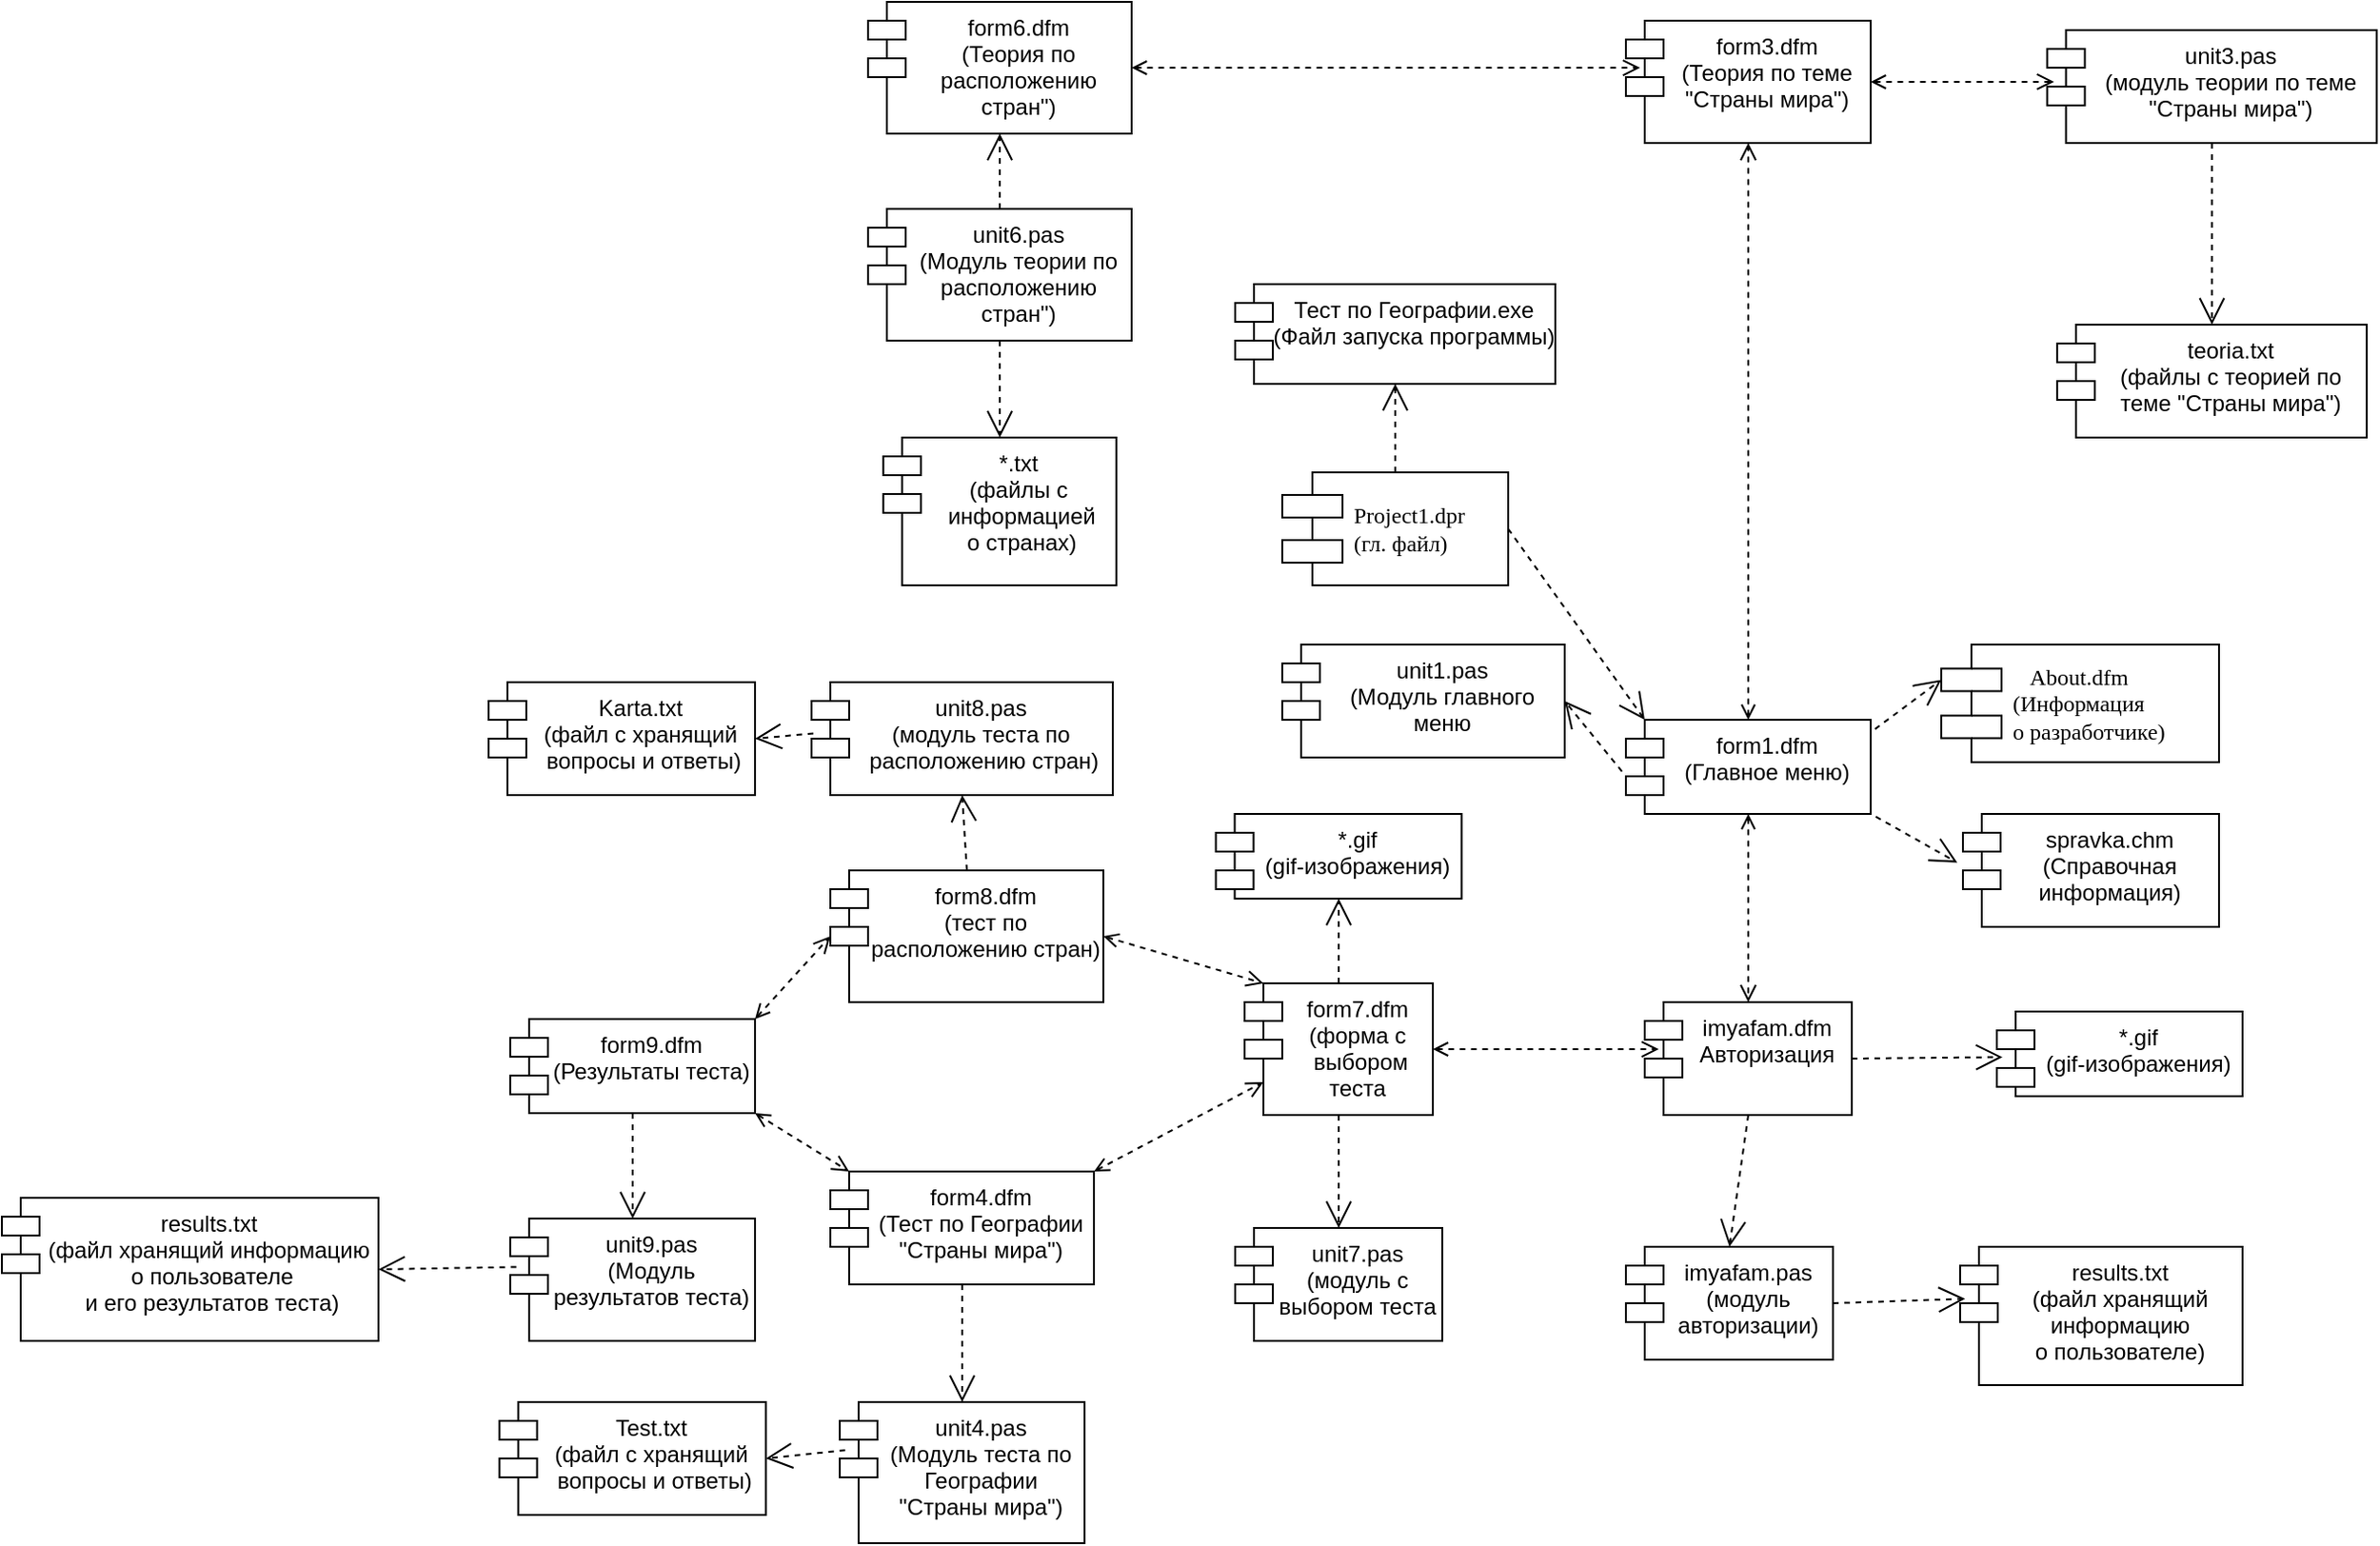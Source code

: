 <mxfile version="16.4.3" type="device"><diagram name="Page-1" id="5f0bae14-7c28-e335-631c-24af17079c00"><mxGraphModel dx="2697" dy="891" grid="1" gridSize="10" guides="1" tooltips="1" connect="1" arrows="1" fold="1" page="1" pageScale="1" pageWidth="1100" pageHeight="850" background="none" math="0" shadow="0"><root><mxCell id="0"/><mxCell id="1" parent="0"/><mxCell id="39150e848f15840c-5" value="Project1.dpr&lt;br&gt;(гл. файл)" style="shape=component;align=left;spacingLeft=36;rounded=0;shadow=0;comic=0;labelBackgroundColor=none;strokeWidth=1;fontFamily=Verdana;fontSize=12;html=1;" parent="1" vertex="1"><mxGeometry x="430" y="250" width="120" height="60" as="geometry"/></mxCell><mxCell id="39150e848f15840c-7" value="&amp;nbsp; &amp;nbsp;About.dfm&lt;br&gt;(Информация &lt;br&gt;о разработчике)" style="shape=component;align=left;spacingLeft=36;rounded=0;shadow=0;comic=0;labelBackgroundColor=none;strokeWidth=1;fontFamily=Verdana;fontSize=12;html=1;" parent="1" vertex="1"><mxGeometry x="780" y="341.5" width="147.5" height="62.5" as="geometry"/></mxCell><mxCell id="glLmId5JgBpepSk3g5h_-1" value="" style="endArrow=open;endSize=12;dashed=1;html=1;rounded=0;entryX=0;entryY=0.3;entryDx=0;entryDy=0;" parent="1" target="39150e848f15840c-7" edge="1"><mxGeometry width="160" relative="1" as="geometry"><mxPoint x="740" y="390" as="sourcePoint"/><mxPoint x="862.5" y="651.5" as="targetPoint"/></mxGeometry></mxCell><mxCell id="glLmId5JgBpepSk3g5h_-3" value="imyafam.dfm&#10;Авторизация" style="shape=module;align=left;spacingLeft=20;align=center;verticalAlign=top;" parent="1" vertex="1"><mxGeometry x="622.5" y="531.5" width="110" height="60" as="geometry"/></mxCell><mxCell id="glLmId5JgBpepSk3g5h_-7" value="" style="endArrow=open;endSize=12;dashed=1;html=1;rounded=0;exitX=0.5;exitY=1;exitDx=0;exitDy=0;entryX=0.5;entryY=0;entryDx=0;entryDy=0;" parent="1" source="glLmId5JgBpepSk3g5h_-3" target="glLmId5JgBpepSk3g5h_-8" edge="1"><mxGeometry x="0.143" y="13" width="160" relative="1" as="geometry"><mxPoint x="672.5" y="621.5" as="sourcePoint"/><mxPoint x="662.5" y="641.5" as="targetPoint"/><mxPoint as="offset"/></mxGeometry></mxCell><mxCell id="glLmId5JgBpepSk3g5h_-8" value="imyafam.pas&#10;(модуль &#10;авторизации)" style="shape=module;align=left;spacingLeft=20;align=center;verticalAlign=top;" parent="1" vertex="1"><mxGeometry x="612.5" y="661.5" width="110" height="60" as="geometry"/></mxCell><mxCell id="glLmId5JgBpepSk3g5h_-12" value="form3.dfm&#10;(Теория по теме &#10;&quot;Страны мира&quot;)" style="shape=module;align=left;spacingLeft=20;align=center;verticalAlign=top;" parent="1" vertex="1"><mxGeometry x="612.5" y="10" width="130" height="65" as="geometry"/></mxCell><mxCell id="glLmId5JgBpepSk3g5h_-14" value="unit3.pas&#10;(модуль теории по теме &#10;&quot;Страны мира&quot;)" style="shape=module;align=left;spacingLeft=20;align=center;verticalAlign=top;" parent="1" vertex="1"><mxGeometry x="836.25" y="15" width="175" height="60" as="geometry"/></mxCell><mxCell id="glLmId5JgBpepSk3g5h_-16" value="form6.dfm&#10;(Теория по &#10;расположению &#10;стран&quot;)" style="shape=module;align=left;spacingLeft=20;align=center;verticalAlign=top;" parent="1" vertex="1"><mxGeometry x="210" width="140" height="70" as="geometry"/></mxCell><mxCell id="glLmId5JgBpepSk3g5h_-18" value="unit6.pas&#10;(Модуль теории по &#10;расположению &#10;стран&quot;)" style="shape=module;align=left;spacingLeft=20;align=center;verticalAlign=top;" parent="1" vertex="1"><mxGeometry x="210" y="110" width="140" height="70" as="geometry"/></mxCell><mxCell id="glLmId5JgBpepSk3g5h_-20" value="" style="endArrow=open;endSize=12;dashed=1;html=1;rounded=0;exitX=0.5;exitY=1;exitDx=0;exitDy=0;entryX=0.5;entryY=0;entryDx=0;entryDy=0;" parent="1" source="glLmId5JgBpepSk3g5h_-18" target="glLmId5JgBpepSk3g5h_-21" edge="1"><mxGeometry x="-0.333" y="40" width="160" relative="1" as="geometry"><mxPoint x="300" y="290" as="sourcePoint"/><mxPoint x="280" y="230" as="targetPoint"/><mxPoint as="offset"/></mxGeometry></mxCell><mxCell id="glLmId5JgBpepSk3g5h_-21" value="*.txt&#10;(файлы с&#10; информацией&#10; о странах)" style="shape=module;align=left;spacingLeft=20;align=center;verticalAlign=top;" parent="1" vertex="1"><mxGeometry x="218.13" y="231.5" width="123.75" height="78.5" as="geometry"/></mxCell><mxCell id="glLmId5JgBpepSk3g5h_-24" value="" style="endArrow=open;endSize=12;dashed=1;html=1;rounded=0;exitX=0.5;exitY=1;exitDx=0;exitDy=0;entryX=0.5;entryY=0;entryDx=0;entryDy=0;" parent="1" source="glLmId5JgBpepSk3g5h_-14" target="glLmId5JgBpepSk3g5h_-25" edge="1"><mxGeometry width="160" relative="1" as="geometry"><mxPoint x="906.25" y="179" as="sourcePoint"/><mxPoint x="924.25" y="159" as="targetPoint"/></mxGeometry></mxCell><mxCell id="glLmId5JgBpepSk3g5h_-25" value="teoria.txt&#10;(файлы с теорией по &#10;теме &quot;Страны мира&quot;)" style="shape=module;align=left;spacingLeft=20;align=center;verticalAlign=top;" parent="1" vertex="1"><mxGeometry x="841.56" y="171.5" width="164.38" height="60" as="geometry"/></mxCell><mxCell id="cTNGiXUgw2RAQkIGkl-w-4" value="spravka.chm&#10;(Справочная &#10;информация)" style="shape=module;align=left;spacingLeft=20;align=center;verticalAlign=top;" parent="1" vertex="1"><mxGeometry x="791.5" y="431.5" width="136" height="60" as="geometry"/></mxCell><mxCell id="cTNGiXUgw2RAQkIGkl-w-5" value="" style="endArrow=open;endSize=12;dashed=1;html=1;rounded=0;entryX=-0.022;entryY=0.431;entryDx=0;entryDy=0;entryPerimeter=0;" parent="1" target="cTNGiXUgw2RAQkIGkl-w-4" edge="1"><mxGeometry x="0.324" y="-54" width="160" relative="1" as="geometry"><mxPoint x="740" y="430" as="sourcePoint"/><mxPoint x="930" y="511.5" as="targetPoint"/><mxPoint as="offset"/></mxGeometry></mxCell><mxCell id="cTNGiXUgw2RAQkIGkl-w-8" value="form7.dfm&#10;(форма с&#10; выбором &#10;теста" style="shape=module;align=left;spacingLeft=20;align=center;verticalAlign=top;" parent="1" vertex="1"><mxGeometry x="410" y="521.5" width="100" height="70" as="geometry"/></mxCell><mxCell id="cTNGiXUgw2RAQkIGkl-w-10" value="" style="endArrow=open;endSize=12;dashed=1;html=1;rounded=0;exitX=0.5;exitY=1;exitDx=0;exitDy=0;entryX=0.5;entryY=0;entryDx=0;entryDy=0;" parent="1" source="cTNGiXUgw2RAQkIGkl-w-8" target="cTNGiXUgw2RAQkIGkl-w-11" edge="1"><mxGeometry width="160" relative="1" as="geometry"><mxPoint x="430" y="661.5" as="sourcePoint"/><mxPoint x="460" y="651.5" as="targetPoint"/></mxGeometry></mxCell><mxCell id="cTNGiXUgw2RAQkIGkl-w-11" value="unit7.pas&#10;(модуль с &#10;выбором теста" style="shape=module;align=left;spacingLeft=20;align=center;verticalAlign=top;" parent="1" vertex="1"><mxGeometry x="405" y="651.5" width="110" height="60" as="geometry"/></mxCell><mxCell id="cTNGiXUgw2RAQkIGkl-w-12" value="form4.dfm&#10;(Тест по Географии &#10;&quot;Страны мира&quot;)" style="shape=module;align=left;spacingLeft=20;align=center;verticalAlign=top;" parent="1" vertex="1"><mxGeometry x="190" y="621.5" width="140" height="60" as="geometry"/></mxCell><mxCell id="cTNGiXUgw2RAQkIGkl-w-14" value="" style="endArrow=open;endSize=12;dashed=1;html=1;rounded=0;exitX=0.5;exitY=1;exitDx=0;exitDy=0;entryX=0.5;entryY=0;entryDx=0;entryDy=0;" parent="1" source="cTNGiXUgw2RAQkIGkl-w-12" target="cTNGiXUgw2RAQkIGkl-w-15" edge="1"><mxGeometry width="160" relative="1" as="geometry"><mxPoint x="300" y="741.5" as="sourcePoint"/><mxPoint x="260" y="740.5" as="targetPoint"/></mxGeometry></mxCell><mxCell id="cTNGiXUgw2RAQkIGkl-w-15" value="unit4.pas&#10;(Модуль теста по &#10;Географии &#10;&quot;Страны мира&quot;)" style="shape=module;align=left;spacingLeft=20;align=center;verticalAlign=top;" parent="1" vertex="1"><mxGeometry x="195" y="744" width="130" height="75" as="geometry"/></mxCell><mxCell id="cTNGiXUgw2RAQkIGkl-w-16" value="form8.dfm&#10;(тест по &#10;расположению стран)" style="shape=module;align=left;spacingLeft=20;align=center;verticalAlign=top;" parent="1" vertex="1"><mxGeometry x="190" y="461.5" width="145" height="70" as="geometry"/></mxCell><mxCell id="cTNGiXUgw2RAQkIGkl-w-17" value="unit8.pas&#10;(модуль теста по&#10; расположению стран)" style="shape=module;align=left;spacingLeft=20;align=center;verticalAlign=top;" parent="1" vertex="1"><mxGeometry x="180" y="361.5" width="160" height="60" as="geometry"/></mxCell><mxCell id="cTNGiXUgw2RAQkIGkl-w-20" value="form9.dfm&#10;(Результаты теста)" style="shape=module;align=left;spacingLeft=20;align=center;verticalAlign=top;" parent="1" vertex="1"><mxGeometry x="20" y="540.5" width="130" height="50" as="geometry"/></mxCell><mxCell id="cTNGiXUgw2RAQkIGkl-w-23" value="unit9.pas&#10;(Модуль &#10;результатов теста)" style="shape=module;align=left;spacingLeft=20;align=center;verticalAlign=top;" parent="1" vertex="1"><mxGeometry x="20" y="646.5" width="130" height="65" as="geometry"/></mxCell><mxCell id="cTNGiXUgw2RAQkIGkl-w-24" value="" style="endArrow=open;endSize=12;dashed=1;html=1;rounded=0;exitX=0.5;exitY=1;exitDx=0;exitDy=0;entryX=0.5;entryY=0;entryDx=0;entryDy=0;" parent="1" source="cTNGiXUgw2RAQkIGkl-w-20" target="cTNGiXUgw2RAQkIGkl-w-23" edge="1"><mxGeometry width="160" relative="1" as="geometry"><mxPoint x="60" y="741.5" as="sourcePoint"/><mxPoint x="220" y="741.5" as="targetPoint"/></mxGeometry></mxCell><mxCell id="cTNGiXUgw2RAQkIGkl-w-25" value="" style="endArrow=open;endSize=12;dashed=1;html=1;rounded=0;exitX=1;exitY=0.5;exitDx=0;exitDy=0;entryX=0.023;entryY=0.538;entryDx=0;entryDy=0;entryPerimeter=0;" parent="1" source="glLmId5JgBpepSk3g5h_-3" target="cTNGiXUgw2RAQkIGkl-w-26" edge="1"><mxGeometry x="0.264" y="-71" width="160" relative="1" as="geometry"><mxPoint x="820" y="651.5" as="sourcePoint"/><mxPoint x="790" y="561.5" as="targetPoint"/><mxPoint as="offset"/></mxGeometry></mxCell><mxCell id="cTNGiXUgw2RAQkIGkl-w-26" value="*.gif&#10;(gif-изображения)" style="shape=module;align=left;spacingLeft=20;align=center;verticalAlign=top;" parent="1" vertex="1"><mxGeometry x="809.5" y="536.5" width="130.5" height="45" as="geometry"/></mxCell><mxCell id="cTNGiXUgw2RAQkIGkl-w-27" value="*.gif&#10;(gif-изображения)" style="shape=module;align=left;spacingLeft=20;align=center;verticalAlign=top;" parent="1" vertex="1"><mxGeometry x="394.75" y="431.5" width="130.5" height="45" as="geometry"/></mxCell><mxCell id="cTNGiXUgw2RAQkIGkl-w-28" value="" style="endArrow=open;endSize=12;dashed=1;html=1;rounded=0;exitX=0.5;exitY=0;exitDx=0;exitDy=0;entryX=0.5;entryY=1;entryDx=0;entryDy=0;" parent="1" source="cTNGiXUgw2RAQkIGkl-w-8" target="cTNGiXUgw2RAQkIGkl-w-27" edge="1"><mxGeometry x="-0.556" y="-90" width="160" relative="1" as="geometry"><mxPoint x="560" y="741.5" as="sourcePoint"/><mxPoint x="480" y="501.5" as="targetPoint"/><mxPoint y="-1" as="offset"/></mxGeometry></mxCell><mxCell id="cTNGiXUgw2RAQkIGkl-w-38" value="" style="endArrow=open;endSize=12;dashed=1;html=1;rounded=0;exitX=0.5;exitY=0;exitDx=0;exitDy=0;entryX=0.5;entryY=1;entryDx=0;entryDy=0;" parent="1" source="cTNGiXUgw2RAQkIGkl-w-16" target="cTNGiXUgw2RAQkIGkl-w-17" edge="1"><mxGeometry y="50" width="160" relative="1" as="geometry"><mxPoint x="280" y="441.5" as="sourcePoint"/><mxPoint x="440" y="441.5" as="targetPoint"/><Array as="points"/><mxPoint as="offset"/></mxGeometry></mxCell><mxCell id="cTNGiXUgw2RAQkIGkl-w-41" value="" style="endArrow=open;endSize=12;dashed=1;html=1;rounded=0;exitX=0.5;exitY=0;exitDx=0;exitDy=0;entryX=0.5;entryY=1;entryDx=0;entryDy=0;" parent="1" source="glLmId5JgBpepSk3g5h_-18" target="glLmId5JgBpepSk3g5h_-16" edge="1"><mxGeometry y="-60" width="160" relative="1" as="geometry"><mxPoint x="340" y="131.5" as="sourcePoint"/><mxPoint x="500" y="131.5" as="targetPoint"/><mxPoint as="offset"/></mxGeometry></mxCell><mxCell id="cTNGiXUgw2RAQkIGkl-w-48" value="" style="endArrow=open;endSize=12;dashed=1;html=1;rounded=0;exitX=0.022;exitY=0.341;exitDx=0;exitDy=0;exitPerimeter=0;entryX=1;entryY=0.5;entryDx=0;entryDy=0;" parent="1" source="cTNGiXUgw2RAQkIGkl-w-15" target="cTNGiXUgw2RAQkIGkl-w-50" edge="1"><mxGeometry y="50" width="160" relative="1" as="geometry"><mxPoint x="470" y="800" as="sourcePoint"/><mxPoint x="160" y="762" as="targetPoint"/><mxPoint as="offset"/></mxGeometry></mxCell><mxCell id="cTNGiXUgw2RAQkIGkl-w-50" value="Test.txt&#10;(файл с хранящий&#10; вопросы и ответы)" style="shape=module;align=left;spacingLeft=20;align=center;verticalAlign=top;" parent="1" vertex="1"><mxGeometry x="14.25" y="744" width="141.5" height="60" as="geometry"/></mxCell><mxCell id="cTNGiXUgw2RAQkIGkl-w-53" value="Karta.txt&#10;(файл с хранящий&#10; вопросы и ответы)" style="shape=module;align=left;spacingLeft=20;align=center;verticalAlign=top;" parent="1" vertex="1"><mxGeometry x="8.5" y="361.5" width="141.5" height="60" as="geometry"/></mxCell><mxCell id="cTNGiXUgw2RAQkIGkl-w-54" value="" style="endArrow=open;endSize=12;dashed=1;html=1;rounded=0;exitX=0.006;exitY=0.454;exitDx=0;exitDy=0;exitPerimeter=0;entryX=1;entryY=0.5;entryDx=0;entryDy=0;" parent="1" source="cTNGiXUgw2RAQkIGkl-w-17" target="cTNGiXUgw2RAQkIGkl-w-53" edge="1"><mxGeometry y="50" width="160" relative="1" as="geometry"><mxPoint x="207.86" y="779.575" as="sourcePoint"/><mxPoint x="165.75" y="784.0" as="targetPoint"/><mxPoint as="offset"/></mxGeometry></mxCell><mxCell id="cTNGiXUgw2RAQkIGkl-w-55" value="results.txt&#10;(файл хранящий информацию&#10; о пользователе &#10; и его результатов теста)" style="shape=module;align=left;spacingLeft=20;align=center;verticalAlign=top;" parent="1" vertex="1"><mxGeometry x="-250" y="635.5" width="200" height="76" as="geometry"/></mxCell><mxCell id="cTNGiXUgw2RAQkIGkl-w-56" value="" style="endArrow=open;endSize=12;dashed=1;html=1;rounded=0;exitX=0.025;exitY=0.396;exitDx=0;exitDy=0;exitPerimeter=0;entryX=1;entryY=0.5;entryDx=0;entryDy=0;" parent="1" source="cTNGiXUgw2RAQkIGkl-w-23" target="cTNGiXUgw2RAQkIGkl-w-55" edge="1"><mxGeometry width="160" relative="1" as="geometry"><mxPoint x="-90" y="590" as="sourcePoint"/><mxPoint x="70" y="590" as="targetPoint"/></mxGeometry></mxCell><mxCell id="cTNGiXUgw2RAQkIGkl-w-57" value="results.txt&#10;(файл хранящий &#10;информацию&#10;о пользователе)" style="shape=module;align=left;spacingLeft=20;align=center;verticalAlign=top;" parent="1" vertex="1"><mxGeometry x="790" y="661.5" width="150" height="73.5" as="geometry"/></mxCell><mxCell id="cTNGiXUgw2RAQkIGkl-w-59" value="" style="endArrow=open;endSize=12;dashed=1;html=1;rounded=0;exitX=1;exitY=0.5;exitDx=0;exitDy=0;entryX=0.018;entryY=0.376;entryDx=0;entryDy=0;entryPerimeter=0;" parent="1" source="glLmId5JgBpepSk3g5h_-8" target="cTNGiXUgw2RAQkIGkl-w-57" edge="1"><mxGeometry x="0.264" y="-71" width="160" relative="1" as="geometry"><mxPoint x="732.5" y="571.5" as="sourcePoint"/><mxPoint x="822.501" y="570.71" as="targetPoint"/><mxPoint as="offset"/></mxGeometry></mxCell><mxCell id="SN6D3RaJAh95mBiDDnAA-1" value="form1.dfm&#10;(Главное меню)" style="shape=module;align=left;spacingLeft=20;align=center;verticalAlign=top;" parent="1" vertex="1"><mxGeometry x="612.5" y="381.5" width="130" height="50" as="geometry"/></mxCell><mxCell id="SN6D3RaJAh95mBiDDnAA-2" value="unit1.pas&#10;(Модуль главного &#10;меню" style="shape=module;align=left;spacingLeft=20;align=center;verticalAlign=top;" parent="1" vertex="1"><mxGeometry x="430" y="341.5" width="150" height="60" as="geometry"/></mxCell><mxCell id="SN6D3RaJAh95mBiDDnAA-3" value="Тест по Географии.exe&#10;(Файл запуска программы)" style="shape=module;align=left;spacingLeft=20;align=center;verticalAlign=top;" parent="1" vertex="1"><mxGeometry x="405" y="150" width="170" height="53" as="geometry"/></mxCell><mxCell id="SN6D3RaJAh95mBiDDnAA-4" value="" style="endArrow=open;endSize=12;dashed=1;html=1;rounded=0;exitX=0.5;exitY=0;exitDx=0;exitDy=0;entryX=0.5;entryY=1;entryDx=0;entryDy=0;" parent="1" source="39150e848f15840c-5" target="SN6D3RaJAh95mBiDDnAA-3" edge="1"><mxGeometry x="0.125" y="-40" width="160" relative="1" as="geometry"><mxPoint x="450" y="350" as="sourcePoint"/><mxPoint x="610" y="350" as="targetPoint"/><mxPoint as="offset"/></mxGeometry></mxCell><mxCell id="wRSCX6eVr0XfoT3k0wlE-1" value="" style="endArrow=open;endSize=12;dashed=1;html=1;rounded=0;entryX=0;entryY=0;entryDx=10;entryDy=0;exitX=1;exitY=0.5;exitDx=0;exitDy=0;entryPerimeter=0;" parent="1" source="39150e848f15840c-5" target="SN6D3RaJAh95mBiDDnAA-1" edge="1"><mxGeometry width="160" relative="1" as="geometry"><mxPoint x="750" y="400" as="sourcePoint"/><mxPoint x="790" y="370.25" as="targetPoint"/></mxGeometry></mxCell><mxCell id="wRSCX6eVr0XfoT3k0wlE-2" value="" style="endArrow=open;endSize=12;dashed=1;rounded=0;entryX=1;entryY=0.5;entryDx=0;entryDy=0;html=1;exitX=-0.016;exitY=0.549;exitDx=0;exitDy=0;exitPerimeter=0;" parent="1" source="SN6D3RaJAh95mBiDDnAA-1" target="SN6D3RaJAh95mBiDDnAA-2" edge="1"><mxGeometry x="0.132" y="85" width="160" relative="1" as="geometry"><mxPoint x="678" y="470" as="sourcePoint"/><mxPoint x="677.5" y="541.5" as="targetPoint"/><mxPoint as="offset"/></mxGeometry></mxCell><mxCell id="7YbpT89LAJDznlRwDQeR-5" value="" style="endArrow=open;startArrow=open;html=1;rounded=0;startSize=6;endSize=7;sourcePerimeterSpacing=6;targetPerimeterSpacing=8;strokeWidth=1;jumpSize=6;exitX=1;exitY=0.5;exitDx=0;exitDy=0;entryX=0.058;entryY=0.385;entryDx=0;entryDy=0;entryPerimeter=0;dashed=1;startFill=0;endFill=0;" edge="1" parent="1" source="glLmId5JgBpepSk3g5h_-16" target="glLmId5JgBpepSk3g5h_-12"><mxGeometry width="50" height="50" relative="1" as="geometry"><mxPoint x="510" y="110" as="sourcePoint"/><mxPoint x="560" y="60" as="targetPoint"/></mxGeometry></mxCell><mxCell id="7YbpT89LAJDznlRwDQeR-6" value="" style="endArrow=open;startArrow=open;html=1;rounded=0;startSize=6;endSize=7;sourcePerimeterSpacing=6;targetPerimeterSpacing=8;strokeWidth=1;jumpSize=6;exitX=1;exitY=0.5;exitDx=0;exitDy=0;entryX=0.021;entryY=0.458;entryDx=0;entryDy=0;entryPerimeter=0;dashed=1;startFill=0;endFill=0;" edge="1" parent="1" source="glLmId5JgBpepSk3g5h_-12" target="glLmId5JgBpepSk3g5h_-14"><mxGeometry width="50" height="50" relative="1" as="geometry"><mxPoint x="650" y="60" as="sourcePoint"/><mxPoint x="920.04" y="60.025" as="targetPoint"/></mxGeometry></mxCell><mxCell id="7YbpT89LAJDznlRwDQeR-7" value="" style="endArrow=open;startArrow=open;html=1;rounded=0;startSize=6;endSize=7;sourcePerimeterSpacing=6;targetPerimeterSpacing=8;strokeWidth=1;jumpSize=6;exitX=0.5;exitY=0;exitDx=0;exitDy=0;entryX=0.5;entryY=1;entryDx=0;entryDy=0;dashed=1;startFill=0;endFill=0;" edge="1" parent="1" source="SN6D3RaJAh95mBiDDnAA-1" target="glLmId5JgBpepSk3g5h_-12"><mxGeometry width="50" height="50" relative="1" as="geometry"><mxPoint x="550" y="171.5" as="sourcePoint"/><mxPoint x="820.04" y="171.525" as="targetPoint"/></mxGeometry></mxCell><mxCell id="7YbpT89LAJDznlRwDQeR-8" value="" style="endArrow=open;startArrow=open;html=1;rounded=0;startSize=6;endSize=7;sourcePerimeterSpacing=6;targetPerimeterSpacing=8;strokeWidth=1;jumpSize=6;entryX=0;entryY=0;entryDx=10;entryDy=0;entryPerimeter=0;dashed=1;startFill=0;endFill=0;exitX=1;exitY=1;exitDx=0;exitDy=0;" edge="1" parent="1" source="cTNGiXUgw2RAQkIGkl-w-20" target="cTNGiXUgw2RAQkIGkl-w-12"><mxGeometry width="50" height="50" relative="1" as="geometry"><mxPoint x="220" y="580" as="sourcePoint"/><mxPoint x="420.04" y="590.525" as="targetPoint"/></mxGeometry></mxCell><mxCell id="7YbpT89LAJDznlRwDQeR-9" value="" style="endArrow=open;startArrow=open;html=1;rounded=0;startSize=6;endSize=7;sourcePerimeterSpacing=6;targetPerimeterSpacing=8;strokeWidth=1;jumpSize=6;entryX=0;entryY=0;entryDx=0;entryDy=35;entryPerimeter=0;dashed=1;startFill=0;endFill=0;exitX=1;exitY=0;exitDx=0;exitDy=0;" edge="1" parent="1" source="cTNGiXUgw2RAQkIGkl-w-20" target="cTNGiXUgw2RAQkIGkl-w-16"><mxGeometry width="50" height="50" relative="1" as="geometry"><mxPoint x="180" y="560.5" as="sourcePoint"/><mxPoint x="230" y="591.5" as="targetPoint"/></mxGeometry></mxCell><mxCell id="7YbpT89LAJDznlRwDQeR-10" value="" style="endArrow=open;startArrow=open;html=1;rounded=0;startSize=6;endSize=7;sourcePerimeterSpacing=6;targetPerimeterSpacing=8;strokeWidth=1;jumpSize=6;entryX=0;entryY=0.75;entryDx=10;entryDy=0;entryPerimeter=0;dashed=1;startFill=0;endFill=0;exitX=1;exitY=0;exitDx=0;exitDy=0;" edge="1" parent="1" source="cTNGiXUgw2RAQkIGkl-w-12" target="cTNGiXUgw2RAQkIGkl-w-8"><mxGeometry width="50" height="50" relative="1" as="geometry"><mxPoint x="370" y="625.5" as="sourcePoint"/><mxPoint x="410" y="581.5" as="targetPoint"/></mxGeometry></mxCell><mxCell id="7YbpT89LAJDznlRwDQeR-11" value="" style="endArrow=open;startArrow=open;html=1;rounded=0;startSize=6;endSize=7;sourcePerimeterSpacing=6;targetPerimeterSpacing=8;strokeWidth=1;jumpSize=6;entryX=0;entryY=0;entryDx=10;entryDy=0;entryPerimeter=0;dashed=1;startFill=0;endFill=0;exitX=1;exitY=0.5;exitDx=0;exitDy=0;" edge="1" parent="1" source="cTNGiXUgw2RAQkIGkl-w-16" target="cTNGiXUgw2RAQkIGkl-w-8"><mxGeometry width="50" height="50" relative="1" as="geometry"><mxPoint x="340" y="631.5" as="sourcePoint"/><mxPoint x="430" y="584" as="targetPoint"/></mxGeometry></mxCell><mxCell id="7YbpT89LAJDznlRwDQeR-12" value="" style="endArrow=open;startArrow=open;html=1;rounded=0;startSize=6;endSize=7;sourcePerimeterSpacing=6;targetPerimeterSpacing=8;strokeWidth=1;jumpSize=6;entryX=0.068;entryY=0.417;entryDx=0;entryDy=0;entryPerimeter=0;dashed=1;startFill=0;endFill=0;exitX=1;exitY=0.5;exitDx=0;exitDy=0;" edge="1" parent="1" source="cTNGiXUgw2RAQkIGkl-w-8" target="glLmId5JgBpepSk3g5h_-3"><mxGeometry width="50" height="50" relative="1" as="geometry"><mxPoint x="550" y="580" as="sourcePoint"/><mxPoint x="635" y="605" as="targetPoint"/></mxGeometry></mxCell><mxCell id="7YbpT89LAJDznlRwDQeR-13" value="" style="endArrow=open;startArrow=open;html=1;rounded=0;startSize=6;endSize=7;sourcePerimeterSpacing=6;targetPerimeterSpacing=8;strokeWidth=1;jumpSize=6;entryX=0.5;entryY=0;entryDx=0;entryDy=0;dashed=1;startFill=0;endFill=0;exitX=0.5;exitY=1;exitDx=0;exitDy=0;" edge="1" parent="1" source="SN6D3RaJAh95mBiDDnAA-1" target="glLmId5JgBpepSk3g5h_-3"><mxGeometry width="50" height="50" relative="1" as="geometry"><mxPoint x="520" y="566.5" as="sourcePoint"/><mxPoint x="639.98" y="566.52" as="targetPoint"/></mxGeometry></mxCell></root></mxGraphModel></diagram></mxfile>